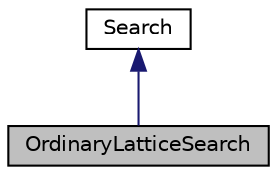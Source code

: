 digraph "OrdinaryLatticeSearch"
{
 // INTERACTIVE_SVG=YES
  bgcolor="transparent";
  edge [fontname="Helvetica",fontsize="10",labelfontname="Helvetica",labelfontsize="10"];
  node [fontname="Helvetica",fontsize="10",shape=record];
  Node0 [label="OrdinaryLatticeSearch",height=0.2,width=0.4,color="black", fillcolor="grey75", style="filled", fontcolor="black"];
  Node1 -> Node0 [dir="back",color="midnightblue",fontsize="10",style="solid",fontname="Helvetica"];
  Node1 [label="Search",height=0.2,width=0.4,color="black",URL="$dd/dc8/classumontreal_1_1ssj_1_1latnetbuilder_1_1Search.html",tooltip="Abstract class for the search of highly uniform point sets with LatNet Builder. "];
}
